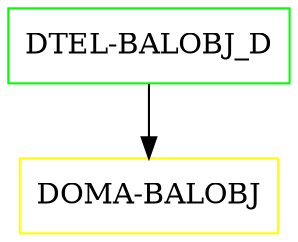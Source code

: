 digraph G {
  "DTEL-BALOBJ_D" [shape=box,color=green];
  "DOMA-BALOBJ" [shape=box,color=yellow,URL="./DOMA_BALOBJ.html"];
  "DTEL-BALOBJ_D" -> "DOMA-BALOBJ";
}
